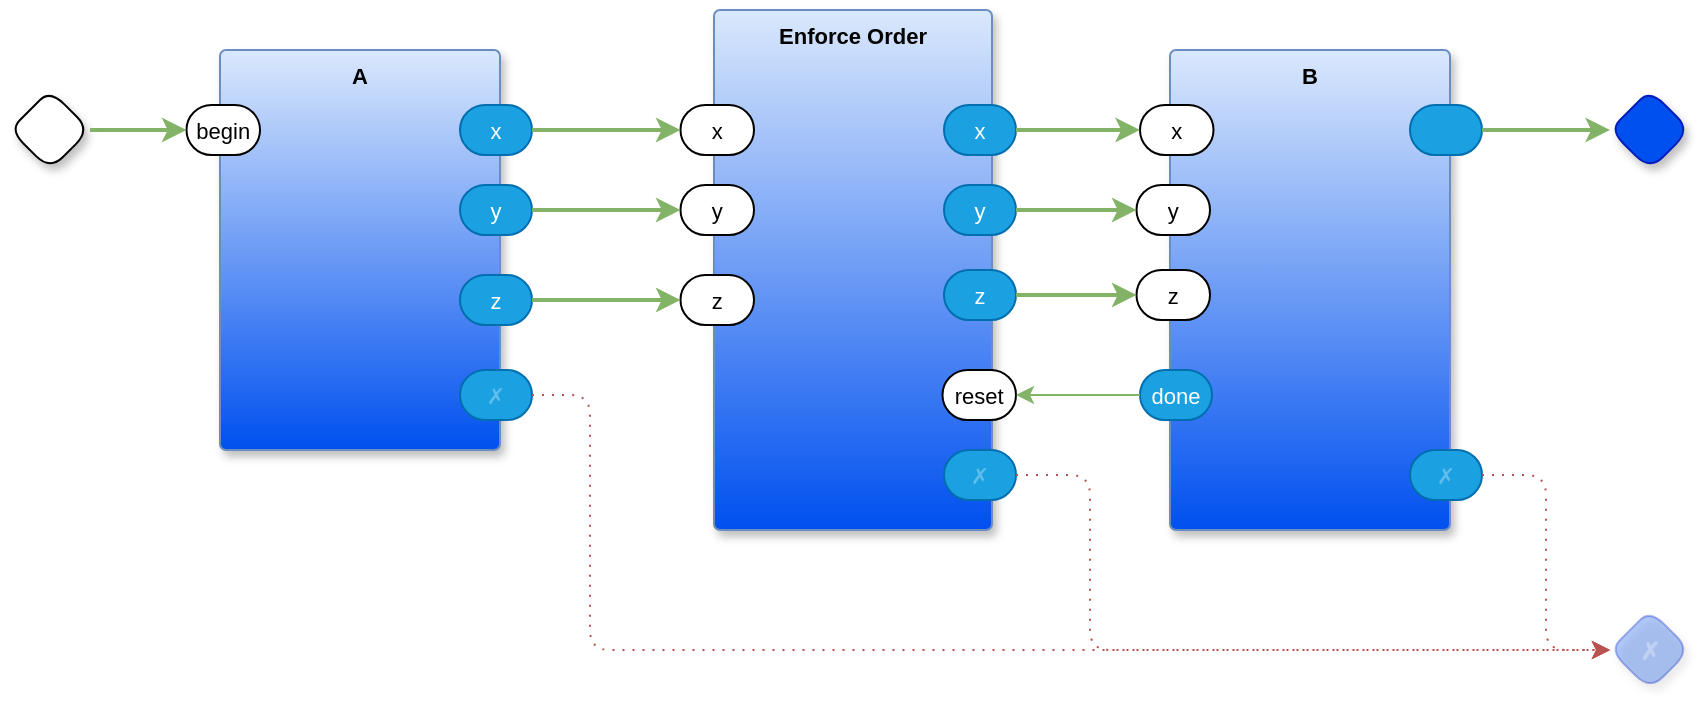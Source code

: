 <mxfile version="24.6.4" type="device" pages="5">
  <diagram id="YAKGg-a9nYgdsTp5PDsA" name="main">
    <mxGraphModel dx="1100" dy="713" grid="1" gridSize="10" guides="1" tooltips="1" connect="1" arrows="1" fold="1" page="1" pageScale="1" pageWidth="850" pageHeight="1100" math="0" shadow="0">
      <root>
        <mxCell id="0" />
        <mxCell id="1" parent="0" />
        <mxCell id="tonPw09lD3JxftGKQDJU-1" value="A" style="rounded=1;container=1;recursiveResize=0;verticalAlign=top;arcSize=6;fontStyle=1;autosize=0;points=[];absoluteArcSize=1;shadow=1;strokeColor=#6c8ebf;fillColor=#dae8fc;fontFamily=Helvetica;fontSize=11;gradientColor=#0050EF;fontColor=default;" vertex="1" parent="1">
          <mxGeometry x="110" y="120" width="140" height="200" as="geometry">
            <mxRectangle x="-98" y="-1230" width="99" height="26" as="alternateBounds" />
          </mxGeometry>
        </mxCell>
        <mxCell id="tonPw09lD3JxftGKQDJU-2" value="begin" style="rounded=1;sketch=0;points=[[0,0.5,0,0,0],[1,0.5,0,0,0]];arcSize=50;fontFamily=Helvetica;fontSize=11;fontColor=default;" vertex="1" parent="tonPw09lD3JxftGKQDJU-1">
          <mxGeometry x="-16.75" y="27.5" width="36.75" height="25" as="geometry" />
        </mxCell>
        <mxCell id="tonPw09lD3JxftGKQDJU-5" value="y" style="rounded=1;sketch=0;points=[[0,0.5,0,0,0],[1,0.5,0,0,0]];fillColor=#1ba1e2;fontColor=#ffffff;strokeColor=#006EAF;arcSize=50;fontFamily=Helvetica;fontSize=11;" vertex="1" parent="tonPw09lD3JxftGKQDJU-1">
          <mxGeometry x="120" y="67.5" width="36" height="25" as="geometry" />
        </mxCell>
        <mxCell id="tonPw09lD3JxftGKQDJU-6" value="✗" style="rounded=1;sketch=0;points=[[0,0.5,0,0,0],[1,0.5,0,0,0]];fillColor=#1ba1e2;fontColor=#ffffff;strokeColor=#006EAF;arcSize=50;fontFamily=Helvetica;fontSize=11;textOpacity=30;" vertex="1" parent="tonPw09lD3JxftGKQDJU-1">
          <mxGeometry x="120" y="160" width="36" height="25" as="geometry" />
        </mxCell>
        <mxCell id="tonPw09lD3JxftGKQDJU-23" value="z" style="rounded=1;sketch=0;points=[[0,0.5,0,0,0],[1,0.5,0,0,0]];fillColor=#1ba1e2;fontColor=#ffffff;strokeColor=#006EAF;arcSize=50;fontFamily=Helvetica;fontSize=11;" vertex="1" parent="tonPw09lD3JxftGKQDJU-1">
          <mxGeometry x="120" y="112.5" width="36" height="25" as="geometry" />
        </mxCell>
        <mxCell id="tonPw09lD3JxftGKQDJU-3" value="x" style="rounded=1;sketch=0;points=[[0,0.5,0,0,0],[1,0.5,0,0,0]];fillColor=#1ba1e2;fontColor=#ffffff;strokeColor=#006EAF;arcSize=50;fontFamily=Helvetica;fontSize=11;" vertex="1" parent="tonPw09lD3JxftGKQDJU-1">
          <mxGeometry x="120" y="27.5" width="36" height="25" as="geometry" />
        </mxCell>
        <mxCell id="tonPw09lD3JxftGKQDJU-8" value="" style="rhombus;rounded=1;fontStyle=1;glass=0;sketch=0;fontSize=12;points=[[0,0.5,0,0,0],[0.5,0,0,0,0],[0.5,1,0,0,0],[1,0.5,0,0,0]];shadow=1;fontFamily=Helvetica;fontColor=default;" vertex="1" parent="1">
          <mxGeometry x="5" y="140" width="40" height="40" as="geometry" />
        </mxCell>
        <mxCell id="tonPw09lD3JxftGKQDJU-11" value="" style="edgeStyle=orthogonalEdgeStyle;rounded=1;orthogonalLoop=1;jettySize=auto;exitX=1;exitY=0.5;exitDx=0;exitDy=0;exitPerimeter=0;entryX=0;entryY=0.5;entryDx=0;entryDy=0;entryPerimeter=0;curved=0;strokeWidth=2;fillColor=#d5e8d4;strokeColor=#82b366;" edge="1" parent="1" source="tonPw09lD3JxftGKQDJU-8" target="tonPw09lD3JxftGKQDJU-2">
          <mxGeometry relative="1" as="geometry" />
        </mxCell>
        <mxCell id="tonPw09lD3JxftGKQDJU-15" value="Enforce Order" style="rounded=1;container=1;recursiveResize=0;verticalAlign=top;arcSize=6;fontStyle=1;autosize=0;points=[];absoluteArcSize=1;shadow=1;strokeColor=#6c8ebf;fillColor=#dae8fc;fontFamily=Helvetica;fontSize=11;gradientColor=#0050EF;fontColor=default;" vertex="1" parent="1">
          <mxGeometry x="357" y="100" width="139" height="260" as="geometry">
            <mxRectangle x="-98" y="-1230" width="99" height="26" as="alternateBounds" />
          </mxGeometry>
        </mxCell>
        <mxCell id="tonPw09lD3JxftGKQDJU-18" value="y" style="rounded=1;sketch=0;points=[[0,0.5,0,0,0],[1,0.5,0,0,0]];arcSize=50;fontFamily=Helvetica;fontSize=11;fontColor=default;" vertex="1" parent="tonPw09lD3JxftGKQDJU-15">
          <mxGeometry x="-16.75" y="87.5" width="36.75" height="25" as="geometry" />
        </mxCell>
        <mxCell id="tonPw09lD3JxftGKQDJU-22" value="z" style="rounded=1;sketch=0;points=[[0,0.5,0,0,0],[1,0.5,0,0,0]];arcSize=50;fontFamily=Helvetica;fontSize=11;fontColor=default;" vertex="1" parent="tonPw09lD3JxftGKQDJU-15">
          <mxGeometry x="-16.75" y="132.5" width="36.75" height="25" as="geometry" />
        </mxCell>
        <mxCell id="tonPw09lD3JxftGKQDJU-19" value="y" style="rounded=1;sketch=0;points=[[0,0.5,0,0,0],[1,0.5,0,0,0]];fillColor=#1ba1e2;fontColor=#ffffff;strokeColor=#006EAF;arcSize=50;fontFamily=Helvetica;fontSize=11;" vertex="1" parent="tonPw09lD3JxftGKQDJU-15">
          <mxGeometry x="115" y="87.5" width="36" height="25" as="geometry" />
        </mxCell>
        <mxCell id="tonPw09lD3JxftGKQDJU-29" value="z" style="rounded=1;sketch=0;points=[[0,0.5,0,0,0],[1,0.5,0,0,0]];fillColor=#1ba1e2;fontColor=#ffffff;strokeColor=#006EAF;arcSize=50;fontFamily=Helvetica;fontSize=11;" vertex="1" parent="tonPw09lD3JxftGKQDJU-15">
          <mxGeometry x="115" y="130" width="36" height="25" as="geometry" />
        </mxCell>
        <mxCell id="tonPw09lD3JxftGKQDJU-21" value="reset" style="rounded=1;sketch=0;points=[[0,0.5,0,0,0],[1,0.5,0,0,0]];arcSize=50;fontFamily=Helvetica;fontSize=11;fontColor=default;" vertex="1" parent="tonPw09lD3JxftGKQDJU-15">
          <mxGeometry x="114.25" y="180" width="36.75" height="25" as="geometry" />
        </mxCell>
        <mxCell id="tonPw09lD3JxftGKQDJU-16" value="x" style="rounded=1;sketch=0;points=[[0,0.5,0,0,0],[1,0.5,0,0,0]];arcSize=50;fontFamily=Helvetica;fontSize=11;fontColor=default;" vertex="1" parent="tonPw09lD3JxftGKQDJU-15">
          <mxGeometry x="-16.75" y="47.5" width="36.75" height="25" as="geometry" />
        </mxCell>
        <mxCell id="tonPw09lD3JxftGKQDJU-17" value="x" style="rounded=1;sketch=0;points=[[0,0.5,0,0,0],[1,0.5,0,0,0]];fillColor=#1ba1e2;fontColor=#ffffff;strokeColor=#006EAF;arcSize=50;fontFamily=Helvetica;fontSize=11;" vertex="1" parent="tonPw09lD3JxftGKQDJU-15">
          <mxGeometry x="115" y="47.5" width="36" height="25" as="geometry" />
        </mxCell>
        <mxCell id="tonPw09lD3JxftGKQDJU-20" value="✗" style="rounded=1;sketch=0;points=[[0,0.5,0,0,0],[1,0.5,0,0,0]];fillColor=#1ba1e2;fontColor=#ffffff;strokeColor=#006EAF;arcSize=50;fontFamily=Helvetica;fontSize=11;textOpacity=30;" vertex="1" parent="tonPw09lD3JxftGKQDJU-15">
          <mxGeometry x="115" y="220" width="36" height="25" as="geometry" />
        </mxCell>
        <mxCell id="tonPw09lD3JxftGKQDJU-26" value="" style="edgeStyle=orthogonalEdgeStyle;rounded=1;orthogonalLoop=1;jettySize=auto;exitX=1;exitY=0.5;exitDx=0;exitDy=0;exitPerimeter=0;entryX=0;entryY=0.5;entryDx=0;entryDy=0;entryPerimeter=0;fillColor=#d5e8d4;strokeColor=#82b366;strokeWidth=2;curved=0;" edge="1" parent="1" source="tonPw09lD3JxftGKQDJU-23" target="tonPw09lD3JxftGKQDJU-22">
          <mxGeometry relative="1" as="geometry" />
        </mxCell>
        <mxCell id="tonPw09lD3JxftGKQDJU-30" value="B" style="rounded=1;container=1;recursiveResize=0;verticalAlign=top;arcSize=6;fontStyle=1;autosize=0;points=[];absoluteArcSize=1;shadow=1;strokeColor=#6c8ebf;fillColor=#dae8fc;fontFamily=Helvetica;fontSize=11;gradientColor=#0050EF;fontColor=default;" vertex="1" parent="1">
          <mxGeometry x="585" y="120" width="140" height="240" as="geometry">
            <mxRectangle x="-98" y="-1230" width="99" height="26" as="alternateBounds" />
          </mxGeometry>
        </mxCell>
        <mxCell id="tonPw09lD3JxftGKQDJU-32" value="" style="rounded=1;sketch=0;points=[[0,0.5,0,0,0],[1,0.5,0,0,0]];fillColor=#1ba1e2;fontColor=#ffffff;strokeColor=#006EAF;arcSize=50;fontFamily=Helvetica;fontSize=11;" vertex="1" parent="tonPw09lD3JxftGKQDJU-30">
          <mxGeometry x="120" y="27.5" width="36" height="25" as="geometry" />
        </mxCell>
        <mxCell id="tonPw09lD3JxftGKQDJU-33" value="y" style="rounded=1;sketch=0;points=[[0,0.5,0,0,0],[1,0.5,0,0,0]];arcSize=50;fontFamily=Helvetica;fontSize=11;fontColor=default;" vertex="1" parent="tonPw09lD3JxftGKQDJU-30">
          <mxGeometry x="-16.75" y="67.5" width="36.75" height="25" as="geometry" />
        </mxCell>
        <mxCell id="tonPw09lD3JxftGKQDJU-35" value="z" style="rounded=1;sketch=0;points=[[0,0.5,0,0,0],[1,0.5,0,0,0]];arcSize=50;fontFamily=Helvetica;fontSize=11;fontColor=default;" vertex="1" parent="tonPw09lD3JxftGKQDJU-30">
          <mxGeometry x="-16.75" y="110" width="36.75" height="25" as="geometry" />
        </mxCell>
        <mxCell id="tonPw09lD3JxftGKQDJU-38" value="✗" style="rounded=1;sketch=0;points=[[0,0.5,0,0,0],[1,0.5,0,0,0]];fillColor=#1ba1e2;fontColor=#ffffff;strokeColor=#006EAF;arcSize=50;fontFamily=Helvetica;fontSize=11;textOpacity=30;" vertex="1" parent="tonPw09lD3JxftGKQDJU-30">
          <mxGeometry x="120" y="200" width="36" height="25" as="geometry" />
        </mxCell>
        <mxCell id="tonPw09lD3JxftGKQDJU-42" value="done" style="rounded=1;sketch=0;points=[[0,0.5,0,0,0],[1,0.5,0,0,0]];fillColor=#1ba1e2;fontColor=#ffffff;strokeColor=#006EAF;arcSize=50;fontFamily=Helvetica;fontSize=11;" vertex="1" parent="tonPw09lD3JxftGKQDJU-30">
          <mxGeometry x="-15" y="160" width="36" height="25" as="geometry" />
        </mxCell>
        <mxCell id="tonPw09lD3JxftGKQDJU-31" value="x" style="rounded=1;sketch=0;points=[[0,0.5,0,0,0],[1,0.5,0,0,0]];arcSize=50;fontFamily=Helvetica;fontSize=11;fontColor=default;" vertex="1" parent="tonPw09lD3JxftGKQDJU-30">
          <mxGeometry x="-15" y="27.5" width="36.75" height="25" as="geometry" />
        </mxCell>
        <mxCell id="tonPw09lD3JxftGKQDJU-41" value="" style="edgeStyle=orthogonalEdgeStyle;rounded=1;orthogonalLoop=1;jettySize=auto;exitX=1;exitY=0.5;exitDx=0;exitDy=0;exitPerimeter=0;entryX=0;entryY=0.5;entryDx=0;entryDy=0;entryPerimeter=0;fillColor=#d5e8d4;strokeColor=#82b366;strokeWidth=2;curved=0;" edge="1" parent="1" source="tonPw09lD3JxftGKQDJU-29" target="tonPw09lD3JxftGKQDJU-35">
          <mxGeometry relative="1" as="geometry" />
        </mxCell>
        <mxCell id="tonPw09lD3JxftGKQDJU-44" value="" style="rhombus;rounded=1;fontStyle=1;glass=0;sketch=0;fontSize=12;points=[[0,0.5,0,0,0],[0.5,0,0,0,0],[0.5,1,0,0,0],[1,0.5,0,0,0]];shadow=1;fillColor=#0050ef;fontColor=#ffffff;strokeColor=#001DBC;fontFamily=Helvetica;" vertex="1" parent="1">
          <mxGeometry x="805" y="140" width="40" height="40" as="geometry" />
        </mxCell>
        <mxCell id="tonPw09lD3JxftGKQDJU-45" value="✗" style="rhombus;rounded=1;fillColor=#0050ef;fontColor=#ffffff;strokeColor=#001DBC;fontStyle=1;glass=0;sketch=0;fontSize=12;points=[[0,0.5,0,0,0],[0.5,0,0,0,0],[0.5,1,0,0,0],[1,0.5,0,0,0]];shadow=1;opacity=30;textOpacity=30;" vertex="1" parent="1">
          <mxGeometry x="805" y="400" width="40" height="40" as="geometry" />
        </mxCell>
        <mxCell id="tonPw09lD3JxftGKQDJU-46" value="" style="edgeStyle=orthogonalEdgeStyle;rounded=1;orthogonalLoop=1;jettySize=auto;entryX=0;entryY=0.5;entryDx=0;entryDy=0;entryPerimeter=0;fillColor=#f8cecc;strokeColor=#b85450;curved=0;dashed=1;dashPattern=1 4;" edge="1" parent="1" source="tonPw09lD3JxftGKQDJU-38" target="tonPw09lD3JxftGKQDJU-45">
          <mxGeometry relative="1" as="geometry" />
        </mxCell>
        <mxCell id="tonPw09lD3JxftGKQDJU-47" value="" style="edgeStyle=orthogonalEdgeStyle;shape=connector;curved=0;rounded=1;orthogonalLoop=1;jettySize=auto;exitX=1;exitY=0.5;exitDx=0;exitDy=0;exitPerimeter=0;entryX=0;entryY=0.5;entryDx=0;entryDy=0;entryPerimeter=0;dashed=1;dashPattern=1 4;strokeColor=#b85450;align=center;verticalAlign=middle;fontFamily=Helvetica;fontSize=11;fontColor=default;labelBackgroundColor=default;endArrow=classic;fillColor=#f8cecc;" edge="1" parent="1" source="tonPw09lD3JxftGKQDJU-20" target="tonPw09lD3JxftGKQDJU-45">
          <mxGeometry relative="1" as="geometry">
            <Array as="points">
              <mxPoint x="545" y="333" />
              <mxPoint x="545" y="420" />
            </Array>
          </mxGeometry>
        </mxCell>
        <mxCell id="tonPw09lD3JxftGKQDJU-48" value="" style="edgeStyle=orthogonalEdgeStyle;shape=connector;curved=0;rounded=1;orthogonalLoop=1;jettySize=auto;exitX=1;exitY=0.5;exitDx=0;exitDy=0;exitPerimeter=0;entryX=0;entryY=0.5;entryDx=0;entryDy=0;entryPerimeter=0;dashed=1;dashPattern=1 4;strokeColor=#b85450;align=center;verticalAlign=middle;fontFamily=Helvetica;fontSize=11;fontColor=default;labelBackgroundColor=default;endArrow=classic;fillColor=#f8cecc;" edge="1" parent="1" source="tonPw09lD3JxftGKQDJU-6" target="tonPw09lD3JxftGKQDJU-45">
          <mxGeometry relative="1" as="geometry">
            <Array as="points">
              <mxPoint x="295" y="293" />
              <mxPoint x="295" y="420" />
            </Array>
          </mxGeometry>
        </mxCell>
        <mxCell id="tonPw09lD3JxftGKQDJU-49" value="" style="edgeStyle=orthogonalEdgeStyle;shape=connector;curved=0;rounded=1;orthogonalLoop=1;jettySize=auto;exitX=1;exitY=0.5;exitDx=0;exitDy=0;exitPerimeter=0;entryX=0;entryY=0.5;entryDx=0;entryDy=0;entryPerimeter=0;strokeColor=#82b366;align=center;verticalAlign=middle;fontFamily=Helvetica;fontSize=11;fontColor=default;labelBackgroundColor=default;endArrow=classic;fillColor=#d5e8d4;strokeWidth=2;" edge="1" parent="1" source="tonPw09lD3JxftGKQDJU-32" target="tonPw09lD3JxftGKQDJU-44">
          <mxGeometry relative="1" as="geometry" />
        </mxCell>
        <mxCell id="N-xu52SEWtmm6XD-u-tl-1" style="edgeStyle=orthogonalEdgeStyle;shape=connector;curved=0;rounded=1;orthogonalLoop=1;jettySize=auto;html=1;exitX=1;exitY=0.5;exitDx=0;exitDy=0;exitPerimeter=0;entryX=0;entryY=0.5;entryDx=0;entryDy=0;entryPerimeter=0;strokeColor=#82b366;align=center;verticalAlign=middle;fontFamily=Helvetica;fontSize=11;fontColor=default;labelBackgroundColor=default;endArrow=classic;fillColor=#d5e8d4;strokeWidth=2;" edge="1" parent="1" source="tonPw09lD3JxftGKQDJU-19" target="tonPw09lD3JxftGKQDJU-33">
          <mxGeometry relative="1" as="geometry" />
        </mxCell>
        <mxCell id="N-xu52SEWtmm6XD-u-tl-2" style="edgeStyle=orthogonalEdgeStyle;shape=connector;curved=0;rounded=1;orthogonalLoop=1;jettySize=auto;html=1;entryX=0;entryY=0.5;entryDx=0;entryDy=0;entryPerimeter=0;strokeColor=#82b366;align=center;verticalAlign=middle;fontFamily=Helvetica;fontSize=11;fontColor=default;labelBackgroundColor=default;endArrow=classic;fillColor=#d5e8d4;strokeWidth=2;" edge="1" parent="1" source="tonPw09lD3JxftGKQDJU-5" target="tonPw09lD3JxftGKQDJU-18">
          <mxGeometry relative="1" as="geometry" />
        </mxCell>
        <mxCell id="N-xu52SEWtmm6XD-u-tl-3" style="edgeStyle=orthogonalEdgeStyle;shape=connector;curved=0;rounded=1;orthogonalLoop=1;jettySize=auto;html=1;exitX=0;exitY=0.5;exitDx=0;exitDy=0;exitPerimeter=0;entryX=1;entryY=0.5;entryDx=0;entryDy=0;entryPerimeter=0;strokeColor=#82b366;align=center;verticalAlign=middle;fontFamily=Helvetica;fontSize=11;fontColor=default;labelBackgroundColor=default;endArrow=classic;fillColor=#d5e8d4;" edge="1" parent="1" source="tonPw09lD3JxftGKQDJU-42" target="tonPw09lD3JxftGKQDJU-21">
          <mxGeometry relative="1" as="geometry" />
        </mxCell>
        <mxCell id="N-xu52SEWtmm6XD-u-tl-4" style="edgeStyle=orthogonalEdgeStyle;shape=connector;curved=0;rounded=1;orthogonalLoop=1;jettySize=auto;html=1;exitX=1;exitY=0.5;exitDx=0;exitDy=0;exitPerimeter=0;entryX=0;entryY=0.5;entryDx=0;entryDy=0;entryPerimeter=0;strokeColor=#82b366;align=center;verticalAlign=middle;fontFamily=Helvetica;fontSize=11;fontColor=default;labelBackgroundColor=default;endArrow=classic;fillColor=#d5e8d4;strokeWidth=2;" edge="1" parent="1" source="tonPw09lD3JxftGKQDJU-17" target="tonPw09lD3JxftGKQDJU-31">
          <mxGeometry relative="1" as="geometry" />
        </mxCell>
        <mxCell id="N-xu52SEWtmm6XD-u-tl-5" style="edgeStyle=orthogonalEdgeStyle;shape=connector;curved=0;rounded=1;orthogonalLoop=1;jettySize=auto;html=1;exitX=1;exitY=0.5;exitDx=0;exitDy=0;exitPerimeter=0;entryX=0;entryY=0.5;entryDx=0;entryDy=0;entryPerimeter=0;strokeColor=#82b366;strokeWidth=2;align=center;verticalAlign=middle;fontFamily=Helvetica;fontSize=11;fontColor=default;labelBackgroundColor=default;endArrow=classic;fillColor=#d5e8d4;" edge="1" parent="1" source="tonPw09lD3JxftGKQDJU-3" target="tonPw09lD3JxftGKQDJU-16">
          <mxGeometry relative="1" as="geometry" />
        </mxCell>
      </root>
    </mxGraphModel>
  </diagram>
  <diagram name="Enforce Order" id="6zpy42rzc6pgiwm4XzRh">
    <mxGraphModel dx="1100" dy="1813" grid="1" gridSize="10" guides="1" tooltips="1" connect="1" arrows="1" fold="1" page="1" pageScale="1" pageWidth="850" pageHeight="1100" math="0" shadow="0">
      <root>
        <mxCell id="xh2RgcpPpQEaKg1HsAx0-0" />
        <mxCell id="xh2RgcpPpQEaKg1HsAx0-1" parent="xh2RgcpPpQEaKg1HsAx0-0" />
        <mxCell id="xh2RgcpPpQEaKg1HsAx0-2" value="1then2withoverrun" style="rounded=1;container=1;recursiveResize=0;verticalAlign=top;arcSize=6;fontStyle=1;autosize=0;points=[];absoluteArcSize=1;shadow=1;strokeColor=#6c8ebf;fillColor=#dae8fc;fontFamily=Helvetica;fontSize=11;gradientColor=#0050EF;fontColor=default;" vertex="1" parent="xh2RgcpPpQEaKg1HsAx0-1">
          <mxGeometry x="160" y="120" width="140" height="200" as="geometry">
            <mxRectangle x="-98" y="-1230" width="99" height="26" as="alternateBounds" />
          </mxGeometry>
        </mxCell>
        <mxCell id="xh2RgcpPpQEaKg1HsAx0-3" value="1" style="rounded=1;sketch=0;points=[[0,0.5,0,0,0],[1,0.5,0,0,0]];arcSize=50;fontFamily=Helvetica;fontSize=11;fontColor=default;" vertex="1" parent="xh2RgcpPpQEaKg1HsAx0-2">
          <mxGeometry x="-16.75" y="27.5" width="36.75" height="25" as="geometry" />
        </mxCell>
        <mxCell id="xh2RgcpPpQEaKg1HsAx0-4" value="1" style="rounded=1;sketch=0;points=[[0,0.5,0,0,0],[1,0.5,0,0,0]];fillColor=#1ba1e2;fontColor=#ffffff;strokeColor=#006EAF;arcSize=50;fontFamily=Helvetica;fontSize=11;" vertex="1" parent="xh2RgcpPpQEaKg1HsAx0-2">
          <mxGeometry x="120" y="27.5" width="36" height="25" as="geometry" />
        </mxCell>
        <mxCell id="xh2RgcpPpQEaKg1HsAx0-5" value="2" style="rounded=1;sketch=0;points=[[0,0.5,0,0,0],[1,0.5,0,0,0]];arcSize=50;fontFamily=Helvetica;fontSize=11;fontColor=default;" vertex="1" parent="xh2RgcpPpQEaKg1HsAx0-2">
          <mxGeometry x="-16.75" y="70" width="36.75" height="25" as="geometry" />
        </mxCell>
        <mxCell id="xh2RgcpPpQEaKg1HsAx0-6" value="2" style="rounded=1;sketch=0;points=[[0,0.5,0,0,0],[1,0.5,0,0,0]];fillColor=#1ba1e2;fontColor=#ffffff;strokeColor=#006EAF;arcSize=50;fontFamily=Helvetica;fontSize=11;" vertex="1" parent="xh2RgcpPpQEaKg1HsAx0-2">
          <mxGeometry x="120" y="67.5" width="36" height="25" as="geometry" />
        </mxCell>
        <mxCell id="xh2RgcpPpQEaKg1HsAx0-7" value="✗" style="rounded=1;sketch=0;points=[[0,0.5,0,0,0],[1,0.5,0,0,0]];fillColor=#1ba1e2;fontColor=#ffffff;strokeColor=#006EAF;arcSize=50;fontFamily=Helvetica;fontSize=11;textOpacity=30;" vertex="1" parent="xh2RgcpPpQEaKg1HsAx0-2">
          <mxGeometry x="120" y="160" width="36" height="25" as="geometry" />
        </mxCell>
        <mxCell id="xh2RgcpPpQEaKg1HsAx0-8" value="reset" style="rounded=1;sketch=0;points=[[0,0.5,0,0,0],[1,0.5,0,0,0]];arcSize=50;fontFamily=Helvetica;fontSize=11;fontColor=default;" vertex="1" parent="xh2RgcpPpQEaKg1HsAx0-2">
          <mxGeometry x="119.25" y="122.5" width="36.75" height="25" as="geometry" />
        </mxCell>
        <mxCell id="CGfZ9iZJij-_OoRyC2pc-4" style="edgeStyle=orthogonalEdgeStyle;shape=connector;curved=0;rounded=1;orthogonalLoop=1;jettySize=auto;html=1;exitX=1;exitY=0.5;exitDx=0;exitDy=0;exitPerimeter=0;strokeColor=#000000;strokeWidth=1;align=center;verticalAlign=middle;fontFamily=Helvetica;fontSize=11;fontColor=default;labelBackgroundColor=default;endArrow=classic;fillColor=#d5e8d4;entryX=0;entryY=0.5;entryDx=0;entryDy=0;entryPerimeter=0;dashed=1;dashPattern=1 4;" edge="1" parent="xh2RgcpPpQEaKg1HsAx0-1" source="xh2RgcpPpQEaKg1HsAx0-9" target="CGfZ9iZJij-_OoRyC2pc-1">
          <mxGeometry relative="1" as="geometry">
            <mxPoint x="90" y="50" as="targetPoint" />
            <Array as="points">
              <mxPoint x="90" y="160" />
              <mxPoint x="90" y="-75" />
            </Array>
          </mxGeometry>
        </mxCell>
        <mxCell id="xh2RgcpPpQEaKg1HsAx0-9" value="x" style="rhombus;rounded=1;fontStyle=1;glass=0;sketch=0;fontSize=12;points=[[0,0.5,0,0,0],[0.5,0,0,0,0],[0.5,1,0,0,0],[1,0.5,0,0,0]];shadow=1;fontFamily=Helvetica;fontColor=default;" vertex="1" parent="xh2RgcpPpQEaKg1HsAx0-1">
          <mxGeometry x="20" y="140" width="40" height="40" as="geometry" />
        </mxCell>
        <mxCell id="xh2RgcpPpQEaKg1HsAx0-10" value="✗" style="rhombus;rounded=1;fillColor=#0050ef;fontColor=#ffffff;strokeColor=#001DBC;fontStyle=1;glass=0;sketch=0;fontSize=12;points=[[0,0.5,0,0,0],[0.5,0,0,0,0],[0.5,1,0,0,0],[1,0.5,0,0,0]];shadow=1;opacity=30;textOpacity=30;" vertex="1" parent="xh2RgcpPpQEaKg1HsAx0-1">
          <mxGeometry x="740" y="520" width="40" height="40" as="geometry" />
        </mxCell>
        <mxCell id="xh2RgcpPpQEaKg1HsAx0-11" value="x" style="rhombus;rounded=1;fontStyle=1;glass=0;sketch=0;fontSize=12;points=[[0,0.5,0,0,0],[0.5,0,0,0,0],[0.5,1,0,0,0],[1,0.5,0,0,0]];shadow=1;fillColor=#0050ef;fontColor=#ffffff;strokeColor=#001DBC;fontFamily=Helvetica;" vertex="1" parent="xh2RgcpPpQEaKg1HsAx0-1">
          <mxGeometry x="740" y="140" width="40" height="40" as="geometry" />
        </mxCell>
        <mxCell id="xh2RgcpPpQEaKg1HsAx0-12" value="y" style="rhombus;rounded=1;fontStyle=1;glass=0;sketch=0;fontSize=12;points=[[0,0.5,0,0,0],[0.5,0,0,0,0],[0.5,1,0,0,0],[1,0.5,0,0,0]];shadow=1;fontFamily=Helvetica;fontColor=default;" vertex="1" parent="xh2RgcpPpQEaKg1HsAx0-1">
          <mxGeometry x="20" y="182.5" width="40" height="40" as="geometry" />
        </mxCell>
        <mxCell id="xh2RgcpPpQEaKg1HsAx0-13" value="z" style="rhombus;rounded=1;fontStyle=1;glass=0;sketch=0;fontSize=12;points=[[0,0.5,0,0,0],[0.5,0,0,0,0],[0.5,1,0,0,0],[1,0.5,0,0,0]];shadow=1;fontFamily=Helvetica;fontColor=default;" vertex="1" parent="xh2RgcpPpQEaKg1HsAx0-1">
          <mxGeometry x="20" y="222.5" width="40" height="40" as="geometry" />
        </mxCell>
        <mxCell id="xh2RgcpPpQEaKg1HsAx0-14" value="" style="edgeStyle=orthogonalEdgeStyle;rounded=1;orthogonalLoop=1;jettySize=auto;exitX=1;exitY=0.5;exitDx=0;exitDy=0;exitPerimeter=0;entryX=0;entryY=0.5;entryDx=0;entryDy=0;entryPerimeter=0;curved=0;strokeWidth=2;fillColor=#d5e8d4;strokeColor=#82b366;" edge="1" parent="xh2RgcpPpQEaKg1HsAx0-1" source="xh2RgcpPpQEaKg1HsAx0-9" target="xh2RgcpPpQEaKg1HsAx0-3">
          <mxGeometry relative="1" as="geometry" />
        </mxCell>
        <mxCell id="xh2RgcpPpQEaKg1HsAx0-15" value="" style="edgeStyle=orthogonalEdgeStyle;shape=connector;curved=0;rounded=1;orthogonalLoop=1;jettySize=auto;exitX=1;exitY=0.5;exitDx=0;exitDy=0;exitPerimeter=0;entryX=0;entryY=0.5;entryDx=0;entryDy=0;entryPerimeter=0;strokeColor=#82b366;strokeWidth=2;align=center;verticalAlign=middle;fontFamily=Helvetica;fontSize=11;fontColor=default;labelBackgroundColor=default;endArrow=classic;fillColor=#d5e8d4;" edge="1" parent="xh2RgcpPpQEaKg1HsAx0-1" source="xh2RgcpPpQEaKg1HsAx0-12" target="xh2RgcpPpQEaKg1HsAx0-5">
          <mxGeometry relative="1" as="geometry" />
        </mxCell>
        <mxCell id="xh2RgcpPpQEaKg1HsAx0-16" value="1then2withoverrun" style="rounded=1;container=1;recursiveResize=0;verticalAlign=top;arcSize=6;fontStyle=1;autosize=0;points=[];absoluteArcSize=1;shadow=1;strokeColor=#6c8ebf;fillColor=#dae8fc;fontFamily=Helvetica;fontSize=11;gradientColor=#0050EF;fontColor=default;" vertex="1" parent="xh2RgcpPpQEaKg1HsAx0-1">
          <mxGeometry x="430" y="320" width="140" height="200" as="geometry">
            <mxRectangle x="-98" y="-1230" width="99" height="26" as="alternateBounds" />
          </mxGeometry>
        </mxCell>
        <mxCell id="xh2RgcpPpQEaKg1HsAx0-17" value="1" style="rounded=1;sketch=0;points=[[0,0.5,0,0,0],[1,0.5,0,0,0]];arcSize=50;fontFamily=Helvetica;fontSize=11;fontColor=default;" vertex="1" parent="xh2RgcpPpQEaKg1HsAx0-16">
          <mxGeometry x="-16.75" y="27.5" width="36.75" height="25" as="geometry" />
        </mxCell>
        <mxCell id="xh2RgcpPpQEaKg1HsAx0-18" value="1" style="rounded=1;sketch=0;points=[[0,0.5,0,0,0],[1,0.5,0,0,0]];fillColor=#1ba1e2;fontColor=#ffffff;strokeColor=#006EAF;arcSize=50;fontFamily=Helvetica;fontSize=11;" vertex="1" parent="xh2RgcpPpQEaKg1HsAx0-16">
          <mxGeometry x="120" y="27.5" width="36" height="25" as="geometry" />
        </mxCell>
        <mxCell id="xh2RgcpPpQEaKg1HsAx0-19" value="2" style="rounded=1;sketch=0;points=[[0,0.5,0,0,0],[1,0.5,0,0,0]];arcSize=50;fontFamily=Helvetica;fontSize=11;fontColor=default;" vertex="1" parent="xh2RgcpPpQEaKg1HsAx0-16">
          <mxGeometry x="-16.75" y="70" width="36.75" height="25" as="geometry" />
        </mxCell>
        <mxCell id="xh2RgcpPpQEaKg1HsAx0-20" value="2" style="rounded=1;sketch=0;points=[[0,0.5,0,0,0],[1,0.5,0,0,0]];fillColor=#1ba1e2;fontColor=#ffffff;strokeColor=#006EAF;arcSize=50;fontFamily=Helvetica;fontSize=11;" vertex="1" parent="xh2RgcpPpQEaKg1HsAx0-16">
          <mxGeometry x="120" y="67.5" width="36" height="25" as="geometry" />
        </mxCell>
        <mxCell id="xh2RgcpPpQEaKg1HsAx0-21" value="✗" style="rounded=1;sketch=0;points=[[0,0.5,0,0,0],[1,0.5,0,0,0]];fillColor=#1ba1e2;fontColor=#ffffff;strokeColor=#006EAF;arcSize=50;fontFamily=Helvetica;fontSize=11;textOpacity=30;" vertex="1" parent="xh2RgcpPpQEaKg1HsAx0-16">
          <mxGeometry x="120" y="160" width="36" height="25" as="geometry" />
        </mxCell>
        <mxCell id="xh2RgcpPpQEaKg1HsAx0-22" value="reset" style="rounded=1;sketch=0;points=[[0,0.5,0,0,0],[1,0.5,0,0,0]];arcSize=50;fontFamily=Helvetica;fontSize=11;fontColor=default;" vertex="1" parent="xh2RgcpPpQEaKg1HsAx0-16">
          <mxGeometry x="119.25" y="110" width="36.75" height="25" as="geometry" />
        </mxCell>
        <mxCell id="xh2RgcpPpQEaKg1HsAx0-23" value="" style="edgeStyle=orthogonalEdgeStyle;shape=connector;curved=0;rounded=1;orthogonalLoop=1;jettySize=auto;exitX=1;exitY=0.5;exitDx=0;exitDy=0;exitPerimeter=0;entryX=0;entryY=0.5;entryDx=0;entryDy=0;entryPerimeter=0;strokeColor=#82b366;strokeWidth=2;align=center;verticalAlign=middle;fontFamily=Helvetica;fontSize=11;fontColor=default;labelBackgroundColor=default;endArrow=classic;fillColor=#d5e8d4;" edge="1" parent="xh2RgcpPpQEaKg1HsAx0-1" source="xh2RgcpPpQEaKg1HsAx0-6" target="xh2RgcpPpQEaKg1HsAx0-17">
          <mxGeometry relative="1" as="geometry">
            <Array as="points">
              <mxPoint x="380" y="200" />
              <mxPoint x="380" y="360" />
            </Array>
          </mxGeometry>
        </mxCell>
        <mxCell id="xh2RgcpPpQEaKg1HsAx0-32" value="" style="edgeStyle=orthogonalEdgeStyle;shape=connector;curved=0;rounded=1;orthogonalLoop=1;jettySize=auto;exitX=1;exitY=0.5;exitDx=0;exitDy=0;exitPerimeter=0;entryX=0;entryY=0.5;entryDx=0;entryDy=0;entryPerimeter=0;strokeColor=#82b366;strokeWidth=2;align=center;verticalAlign=middle;fontFamily=Helvetica;fontSize=11;fontColor=default;labelBackgroundColor=default;endArrow=classic;fillColor=#d5e8d4;" edge="1" parent="xh2RgcpPpQEaKg1HsAx0-1" source="xh2RgcpPpQEaKg1HsAx0-4" target="xh2RgcpPpQEaKg1HsAx0-11">
          <mxGeometry relative="1" as="geometry" />
        </mxCell>
        <mxCell id="xh2RgcpPpQEaKg1HsAx0-33" value="" style="edgeStyle=orthogonalEdgeStyle;shape=connector;curved=0;rounded=1;orthogonalLoop=1;jettySize=auto;exitX=1;exitY=0.5;exitDx=0;exitDy=0;exitPerimeter=0;strokeColor=#82b366;strokeWidth=2;align=center;verticalAlign=middle;fontFamily=Helvetica;fontSize=11;fontColor=default;labelBackgroundColor=default;endArrow=classic;entryX=0;entryY=0.5;entryDx=0;entryDy=0;entryPerimeter=0;fillColor=#d5e8d4;" edge="1" parent="xh2RgcpPpQEaKg1HsAx0-1" source="xh2RgcpPpQEaKg1HsAx0-18" target="Co8bKonTJz11k7ao-6bn-1">
          <mxGeometry relative="1" as="geometry">
            <Array as="points">
              <mxPoint x="620" y="360" />
              <mxPoint x="620" y="200" />
            </Array>
          </mxGeometry>
        </mxCell>
        <mxCell id="xh2RgcpPpQEaKg1HsAx0-34" value="" style="edgeStyle=orthogonalEdgeStyle;shape=connector;curved=0;rounded=1;orthogonalLoop=1;jettySize=auto;exitX=1;exitY=0.5;exitDx=0;exitDy=0;exitPerimeter=0;entryX=0;entryY=0.5;entryDx=0;entryDy=0;entryPerimeter=0;strokeColor=#82b366;strokeWidth=2;align=center;verticalAlign=middle;fontFamily=Helvetica;fontSize=11;fontColor=default;labelBackgroundColor=default;endArrow=classic;fillColor=#d5e8d4;" edge="1" parent="xh2RgcpPpQEaKg1HsAx0-1" source="xh2RgcpPpQEaKg1HsAx0-20" target="Co8bKonTJz11k7ao-6bn-2">
          <mxGeometry relative="1" as="geometry" />
        </mxCell>
        <mxCell id="xh2RgcpPpQEaKg1HsAx0-37" value="" style="edgeStyle=orthogonalEdgeStyle;shape=connector;curved=0;rounded=1;orthogonalLoop=1;jettySize=auto;exitX=1;exitY=0.5;exitDx=0;exitDy=0;exitPerimeter=0;strokeColor=#b85450;strokeWidth=1;align=center;verticalAlign=middle;fontFamily=Helvetica;fontSize=11;fontColor=default;labelBackgroundColor=default;endArrow=classic;entryX=0;entryY=0.5;entryDx=0;entryDy=0;entryPerimeter=0;fillColor=#f8cecc;dashed=1;" edge="1" parent="xh2RgcpPpQEaKg1HsAx0-1" source="xh2RgcpPpQEaKg1HsAx0-21" target="xh2RgcpPpQEaKg1HsAx0-10">
          <mxGeometry relative="1" as="geometry">
            <Array as="points">
              <mxPoint x="640" y="493" />
              <mxPoint x="640" y="540" />
            </Array>
          </mxGeometry>
        </mxCell>
        <mxCell id="xh2RgcpPpQEaKg1HsAx0-38" value="" style="edgeStyle=orthogonalEdgeStyle;shape=connector;curved=0;rounded=1;orthogonalLoop=1;jettySize=auto;exitX=1;exitY=0.5;exitDx=0;exitDy=0;exitPerimeter=0;entryX=0;entryY=0.5;entryDx=0;entryDy=0;entryPerimeter=0;strokeColor=#b85450;strokeWidth=1;align=center;verticalAlign=middle;fontFamily=Helvetica;fontSize=11;fontColor=default;labelBackgroundColor=default;endArrow=classic;fillColor=#f8cecc;dashed=1;" edge="1" parent="xh2RgcpPpQEaKg1HsAx0-1" source="xh2RgcpPpQEaKg1HsAx0-7" target="xh2RgcpPpQEaKg1HsAx0-10">
          <mxGeometry relative="1" as="geometry">
            <Array as="points">
              <mxPoint x="340" y="293" />
              <mxPoint x="340" y="540" />
            </Array>
          </mxGeometry>
        </mxCell>
        <mxCell id="xh2RgcpPpQEaKg1HsAx0-40" value="" style="edgeStyle=orthogonalEdgeStyle;shape=connector;curved=0;rounded=1;orthogonalLoop=1;jettySize=auto;exitX=1;exitY=0.5;exitDx=0;exitDy=0;exitPerimeter=0;entryX=0;entryY=0.5;entryDx=0;entryDy=0;entryPerimeter=0;strokeColor=#82b366;strokeWidth=2;align=center;verticalAlign=middle;fontFamily=Helvetica;fontSize=11;fontColor=default;labelBackgroundColor=default;endArrow=classic;fillColor=#d5e8d4;" edge="1" parent="xh2RgcpPpQEaKg1HsAx0-1" source="xh2RgcpPpQEaKg1HsAx0-13" target="xh2RgcpPpQEaKg1HsAx0-19">
          <mxGeometry relative="1" as="geometry">
            <Array as="points">
              <mxPoint x="100" y="243" />
              <mxPoint x="100" y="403" />
            </Array>
          </mxGeometry>
        </mxCell>
        <mxCell id="Co8bKonTJz11k7ao-6bn-0" value="reset" style="rhombus;rounded=1;fontStyle=1;glass=0;sketch=0;fontSize=12;points=[[0,0.5,0,0,0],[0.5,0,0,0,0],[0.5,1,0,0,0],[1,0.5,0,0,0]];shadow=1;fontFamily=Helvetica;fontColor=default;labelBackgroundColor=none;" vertex="1" parent="xh2RgcpPpQEaKg1HsAx0-1">
          <mxGeometry x="740" y="320" width="40" height="40" as="geometry" />
        </mxCell>
        <mxCell id="Co8bKonTJz11k7ao-6bn-1" value="y" style="rhombus;rounded=1;fontStyle=1;glass=0;sketch=0;fontSize=12;points=[[0,0.5,0,0,0],[0.5,0,0,0,0],[0.5,1,0,0,0],[1,0.5,0,0,0]];shadow=1;fillColor=#0050ef;fontColor=#ffffff;strokeColor=#001DBC;fontFamily=Helvetica;" vertex="1" parent="xh2RgcpPpQEaKg1HsAx0-1">
          <mxGeometry x="740" y="180" width="40" height="40" as="geometry" />
        </mxCell>
        <mxCell id="Co8bKonTJz11k7ao-6bn-2" value="z" style="rhombus;rounded=1;fontStyle=1;glass=0;sketch=0;fontSize=12;points=[[0,0.5,0,0,0],[0.5,0,0,0,0],[0.5,1,0,0,0],[1,0.5,0,0,0]];shadow=1;fillColor=#0050ef;fontColor=#ffffff;strokeColor=#001DBC;fontFamily=Helvetica;" vertex="1" parent="xh2RgcpPpQEaKg1HsAx0-1">
          <mxGeometry x="740" y="220" width="40" height="40" as="geometry" />
        </mxCell>
        <mxCell id="Co8bKonTJz11k7ao-6bn-3" value="" style="edgeStyle=orthogonalEdgeStyle;shape=connector;curved=0;rounded=1;orthogonalLoop=1;jettySize=auto;exitX=0;exitY=0.5;exitDx=0;exitDy=0;exitPerimeter=0;entryX=1;entryY=0.5;entryDx=0;entryDy=0;entryPerimeter=0;dashed=1;strokeColor=#d6b656;align=center;verticalAlign=middle;fontFamily=Helvetica;fontSize=11;fontColor=default;labelBackgroundColor=default;endArrow=classic;fillColor=#fff2cc;strokeWidth=2;" edge="1" parent="xh2RgcpPpQEaKg1HsAx0-1" source="Co8bKonTJz11k7ao-6bn-0" target="xh2RgcpPpQEaKg1HsAx0-8">
          <mxGeometry relative="1" as="geometry">
            <Array as="points">
              <mxPoint x="710" y="340" />
              <mxPoint x="710" y="255" />
            </Array>
          </mxGeometry>
        </mxCell>
        <mxCell id="Co8bKonTJz11k7ao-6bn-4" value="" style="edgeStyle=orthogonalEdgeStyle;shape=connector;curved=0;rounded=1;orthogonalLoop=1;jettySize=auto;exitX=0;exitY=0.5;exitDx=0;exitDy=0;exitPerimeter=0;entryX=1;entryY=0.5;entryDx=0;entryDy=0;entryPerimeter=0;dashed=1;strokeColor=#d6b656;align=center;verticalAlign=middle;fontFamily=Helvetica;fontSize=11;fontColor=default;labelBackgroundColor=default;endArrow=classic;fillColor=#fff2cc;strokeWidth=2;" edge="1" parent="xh2RgcpPpQEaKg1HsAx0-1" source="Co8bKonTJz11k7ao-6bn-0" target="xh2RgcpPpQEaKg1HsAx0-22">
          <mxGeometry relative="1" as="geometry">
            <Array as="points">
              <mxPoint x="710" y="340" />
              <mxPoint x="710" y="443" />
            </Array>
          </mxGeometry>
        </mxCell>
        <mxCell id="CGfZ9iZJij-_OoRyC2pc-0" value="?A" style="rounded=1;whiteSpace=wrap;html=1;sketch=0;container=1;recursiveResize=0;verticalAlign=bottom;arcSize=6;fontStyle=0;autosize=0;points=[];absoluteArcSize=1;shadow=0;strokeColor=#d79b00;fillColor=#FFFFFF;fontFamily=Helvetica;fontSize=11;dashed=1;opacity=30;align=right;textOpacity=30;gradientColor=#EA6B66;fontColor=default;labelBackgroundColor=default;" vertex="1" parent="xh2RgcpPpQEaKg1HsAx0-1">
          <mxGeometry x="160" y="-100" width="40" height="50" as="geometry">
            <mxRectangle x="-98" y="-1230" width="99" height="26" as="alternateBounds" />
          </mxGeometry>
        </mxCell>
        <mxCell id="CGfZ9iZJij-_OoRyC2pc-1" value="" style="rounded=1;whiteSpace=wrap;html=1;sketch=0;points=[[0,0.5,0,0,0],[1,0.5,0,0,0]];arcSize=50;fontFamily=Helvetica;fontSize=11;fontColor=default;dashed=1;textOpacity=50;opacity=30;fontStyle=0;labelBackgroundColor=default;" vertex="1" parent="CGfZ9iZJij-_OoRyC2pc-0">
          <mxGeometry x="-12" y="12.5" width="39.25" height="25" as="geometry" />
        </mxCell>
        <mxCell id="CGfZ9iZJij-_OoRyC2pc-2" value="?B" style="rounded=1;whiteSpace=wrap;html=1;sketch=0;container=1;recursiveResize=0;verticalAlign=bottom;arcSize=6;fontStyle=0;autosize=0;points=[];absoluteArcSize=1;shadow=0;strokeColor=#d79b00;fillColor=#FFFFFF;fontFamily=Helvetica;fontSize=11;dashed=1;opacity=30;align=right;textOpacity=30;gradientColor=#EA6B66;fontColor=default;labelBackgroundColor=default;" vertex="1" parent="xh2RgcpPpQEaKg1HsAx0-1">
          <mxGeometry x="240" y="-50" width="40" height="50" as="geometry">
            <mxRectangle x="-98" y="-1230" width="99" height="26" as="alternateBounds" />
          </mxGeometry>
        </mxCell>
        <mxCell id="CGfZ9iZJij-_OoRyC2pc-3" value="" style="rounded=1;whiteSpace=wrap;html=1;sketch=0;points=[[0,0.5,0,0,0],[1,0.5,0,0,0]];arcSize=50;fontFamily=Helvetica;fontSize=11;fontColor=default;dashed=1;textOpacity=50;opacity=30;fontStyle=0;labelBackgroundColor=default;" vertex="1" parent="CGfZ9iZJij-_OoRyC2pc-2">
          <mxGeometry x="-12" y="12.5" width="39.25" height="25" as="geometry" />
        </mxCell>
        <mxCell id="CGfZ9iZJij-_OoRyC2pc-5" style="edgeStyle=orthogonalEdgeStyle;shape=connector;curved=0;rounded=1;orthogonalLoop=1;jettySize=auto;html=1;exitX=1;exitY=0.5;exitDx=0;exitDy=0;exitPerimeter=0;entryX=0;entryY=0.5;entryDx=0;entryDy=0;entryPerimeter=0;strokeColor=#000000;strokeWidth=1;align=center;verticalAlign=middle;fontFamily=Helvetica;fontSize=11;fontColor=default;labelBackgroundColor=default;endArrow=classic;fillColor=#d5e8d4;dashed=1;dashPattern=1 4;" edge="1" parent="xh2RgcpPpQEaKg1HsAx0-1" source="xh2RgcpPpQEaKg1HsAx0-12" target="CGfZ9iZJij-_OoRyC2pc-3">
          <mxGeometry relative="1" as="geometry">
            <Array as="points">
              <mxPoint x="100" y="203" />
              <mxPoint x="100" y="-25" />
            </Array>
          </mxGeometry>
        </mxCell>
        <mxCell id="CGfZ9iZJij-_OoRyC2pc-6" value="?C" style="rounded=1;whiteSpace=wrap;html=1;sketch=0;container=1;recursiveResize=0;verticalAlign=bottom;arcSize=6;fontStyle=0;autosize=0;points=[];absoluteArcSize=1;shadow=0;strokeColor=#d79b00;fillColor=#FFFFFF;fontFamily=Helvetica;fontSize=11;dashed=1;opacity=30;align=right;textOpacity=30;gradientColor=#EA6B66;fontColor=default;labelBackgroundColor=default;" vertex="1" parent="xh2RgcpPpQEaKg1HsAx0-1">
          <mxGeometry x="280" y="560" width="40" height="50" as="geometry">
            <mxRectangle x="-98" y="-1230" width="99" height="26" as="alternateBounds" />
          </mxGeometry>
        </mxCell>
        <mxCell id="CGfZ9iZJij-_OoRyC2pc-7" value="" style="rounded=1;whiteSpace=wrap;html=1;sketch=0;points=[[0,0.5,0,0,0],[1,0.5,0,0,0]];arcSize=50;fontFamily=Helvetica;fontSize=11;fontColor=default;dashed=1;textOpacity=50;opacity=30;fontStyle=0;labelBackgroundColor=default;" vertex="1" parent="CGfZ9iZJij-_OoRyC2pc-6">
          <mxGeometry x="-12" y="12.5" width="39.25" height="25" as="geometry" />
        </mxCell>
        <mxCell id="CGfZ9iZJij-_OoRyC2pc-8" style="edgeStyle=orthogonalEdgeStyle;shape=connector;curved=0;rounded=1;orthogonalLoop=1;jettySize=auto;html=1;exitX=1;exitY=0.5;exitDx=0;exitDy=0;exitPerimeter=0;entryX=0;entryY=0.5;entryDx=0;entryDy=0;entryPerimeter=0;strokeColor=#000000;strokeWidth=1;align=center;verticalAlign=middle;fontFamily=Helvetica;fontSize=11;fontColor=default;labelBackgroundColor=default;endArrow=classic;fillColor=#d5e8d4;dashed=1;dashPattern=1 4;" edge="1" parent="xh2RgcpPpQEaKg1HsAx0-1" source="xh2RgcpPpQEaKg1HsAx0-13" target="CGfZ9iZJij-_OoRyC2pc-7">
          <mxGeometry relative="1" as="geometry">
            <Array as="points">
              <mxPoint x="110" y="243" />
              <mxPoint x="110" y="585" />
            </Array>
          </mxGeometry>
        </mxCell>
      </root>
    </mxGraphModel>
  </diagram>
  <diagram name="Overview of Enforce Order" id="YNx5bOefddDasBNRC2-1">
    <mxGraphModel dx="1100" dy="713" grid="1" gridSize="10" guides="1" tooltips="1" connect="1" arrows="1" fold="1" page="1" pageScale="1" pageWidth="850" pageHeight="1100" math="0" shadow="0">
      <root>
        <mxCell id="oriiGgENm0zJBjs59e-I-0" />
        <mxCell id="oriiGgENm0zJBjs59e-I-1" parent="oriiGgENm0zJBjs59e-I-0" />
        <mxCell id="oriiGgENm0zJBjs59e-I-2" value="1then2withoverrun" style="rounded=1;container=1;recursiveResize=0;verticalAlign=top;arcSize=6;fontStyle=1;autosize=0;points=[];absoluteArcSize=1;shadow=1;strokeColor=#6c8ebf;fillColor=#dae8fc;fontFamily=Helvetica;fontSize=11;gradientColor=#0050EF;fontColor=default;" vertex="1" parent="oriiGgENm0zJBjs59e-I-1">
          <mxGeometry x="160" y="120" width="140" height="200" as="geometry">
            <mxRectangle x="-98" y="-1230" width="99" height="26" as="alternateBounds" />
          </mxGeometry>
        </mxCell>
        <mxCell id="oriiGgENm0zJBjs59e-I-3" value="1" style="rounded=1;sketch=0;points=[[0,0.5,0,0,0],[1,0.5,0,0,0]];arcSize=50;fontFamily=Helvetica;fontSize=11;fontColor=default;" vertex="1" parent="oriiGgENm0zJBjs59e-I-2">
          <mxGeometry x="-16.75" y="27.5" width="36.75" height="25" as="geometry" />
        </mxCell>
        <mxCell id="oriiGgENm0zJBjs59e-I-4" value="1" style="rounded=1;sketch=0;points=[[0,0.5,0,0,0],[1,0.5,0,0,0]];fillColor=#1ba1e2;fontColor=#ffffff;strokeColor=#006EAF;arcSize=50;fontFamily=Helvetica;fontSize=11;" vertex="1" parent="oriiGgENm0zJBjs59e-I-2">
          <mxGeometry x="120" y="27.5" width="36" height="25" as="geometry" />
        </mxCell>
        <mxCell id="oriiGgENm0zJBjs59e-I-5" value="2" style="rounded=1;sketch=0;points=[[0,0.5,0,0,0],[1,0.5,0,0,0]];arcSize=50;fontFamily=Helvetica;fontSize=11;fontColor=default;" vertex="1" parent="oriiGgENm0zJBjs59e-I-2">
          <mxGeometry x="-16.75" y="70" width="36.75" height="25" as="geometry" />
        </mxCell>
        <mxCell id="oriiGgENm0zJBjs59e-I-6" value="2" style="rounded=1;sketch=0;points=[[0,0.5,0,0,0],[1,0.5,0,0,0]];fillColor=#1ba1e2;fontColor=#ffffff;strokeColor=#006EAF;arcSize=50;fontFamily=Helvetica;fontSize=11;" vertex="1" parent="oriiGgENm0zJBjs59e-I-2">
          <mxGeometry x="120" y="67.5" width="36" height="25" as="geometry" />
        </mxCell>
        <mxCell id="oriiGgENm0zJBjs59e-I-10" value="x" style="rhombus;rounded=1;fontStyle=1;glass=0;sketch=0;fontSize=12;points=[[0,0.5,0,0,0],[0.5,0,0,0,0],[0.5,1,0,0,0],[1,0.5,0,0,0]];shadow=1;fontFamily=Helvetica;fontColor=default;" vertex="1" parent="oriiGgENm0zJBjs59e-I-1">
          <mxGeometry x="20" y="140" width="40" height="40" as="geometry" />
        </mxCell>
        <mxCell id="oriiGgENm0zJBjs59e-I-12" value="x" style="rhombus;rounded=1;fontStyle=1;glass=0;sketch=0;fontSize=12;points=[[0,0.5,0,0,0],[0.5,0,0,0,0],[0.5,1,0,0,0],[1,0.5,0,0,0]];shadow=1;fillColor=#0050ef;fontColor=#ffffff;strokeColor=#001DBC;fontFamily=Helvetica;" vertex="1" parent="oriiGgENm0zJBjs59e-I-1">
          <mxGeometry x="740" y="140" width="40" height="40" as="geometry" />
        </mxCell>
        <mxCell id="oriiGgENm0zJBjs59e-I-13" value="y" style="rhombus;rounded=1;fontStyle=1;glass=0;sketch=0;fontSize=12;points=[[0,0.5,0,0,0],[0.5,0,0,0,0],[0.5,1,0,0,0],[1,0.5,0,0,0]];shadow=1;fontFamily=Helvetica;fontColor=default;" vertex="1" parent="oriiGgENm0zJBjs59e-I-1">
          <mxGeometry x="20" y="182.5" width="40" height="40" as="geometry" />
        </mxCell>
        <mxCell id="oriiGgENm0zJBjs59e-I-14" value="z" style="rhombus;rounded=1;fontStyle=1;glass=0;sketch=0;fontSize=12;points=[[0,0.5,0,0,0],[0.5,0,0,0,0],[0.5,1,0,0,0],[1,0.5,0,0,0]];shadow=1;fontFamily=Helvetica;fontColor=default;" vertex="1" parent="oriiGgENm0zJBjs59e-I-1">
          <mxGeometry x="20" y="222.5" width="40" height="40" as="geometry" />
        </mxCell>
        <mxCell id="oriiGgENm0zJBjs59e-I-15" value="" style="edgeStyle=orthogonalEdgeStyle;rounded=1;orthogonalLoop=1;jettySize=auto;exitX=1;exitY=0.5;exitDx=0;exitDy=0;exitPerimeter=0;entryX=0;entryY=0.5;entryDx=0;entryDy=0;entryPerimeter=0;curved=0;strokeWidth=2;fillColor=#d5e8d4;strokeColor=#82b366;" edge="1" parent="oriiGgENm0zJBjs59e-I-1" source="oriiGgENm0zJBjs59e-I-10" target="oriiGgENm0zJBjs59e-I-3">
          <mxGeometry relative="1" as="geometry" />
        </mxCell>
        <mxCell id="oriiGgENm0zJBjs59e-I-16" value="" style="edgeStyle=orthogonalEdgeStyle;shape=connector;curved=0;rounded=1;orthogonalLoop=1;jettySize=auto;exitX=1;exitY=0.5;exitDx=0;exitDy=0;exitPerimeter=0;entryX=0;entryY=0.5;entryDx=0;entryDy=0;entryPerimeter=0;strokeColor=#82b366;strokeWidth=2;align=center;verticalAlign=middle;fontFamily=Helvetica;fontSize=11;fontColor=default;labelBackgroundColor=default;endArrow=classic;fillColor=#d5e8d4;" edge="1" parent="oriiGgENm0zJBjs59e-I-1" source="oriiGgENm0zJBjs59e-I-13" target="oriiGgENm0zJBjs59e-I-5">
          <mxGeometry relative="1" as="geometry" />
        </mxCell>
        <mxCell id="oriiGgENm0zJBjs59e-I-17" value="1then2withoverrun" style="rounded=1;container=1;recursiveResize=0;verticalAlign=top;arcSize=6;fontStyle=1;autosize=0;points=[];absoluteArcSize=1;shadow=1;strokeColor=#6c8ebf;fillColor=#dae8fc;fontFamily=Helvetica;fontSize=11;gradientColor=#0050EF;fontColor=default;" vertex="1" parent="oriiGgENm0zJBjs59e-I-1">
          <mxGeometry x="430" y="320" width="140" height="200" as="geometry">
            <mxRectangle x="-98" y="-1230" width="99" height="26" as="alternateBounds" />
          </mxGeometry>
        </mxCell>
        <mxCell id="oriiGgENm0zJBjs59e-I-18" value="1" style="rounded=1;sketch=0;points=[[0,0.5,0,0,0],[1,0.5,0,0,0]];arcSize=50;fontFamily=Helvetica;fontSize=11;fontColor=default;" vertex="1" parent="oriiGgENm0zJBjs59e-I-17">
          <mxGeometry x="-16.75" y="27.5" width="36.75" height="25" as="geometry" />
        </mxCell>
        <mxCell id="oriiGgENm0zJBjs59e-I-19" value="1" style="rounded=1;sketch=0;points=[[0,0.5,0,0,0],[1,0.5,0,0,0]];fillColor=#1ba1e2;fontColor=#ffffff;strokeColor=#006EAF;arcSize=50;fontFamily=Helvetica;fontSize=11;" vertex="1" parent="oriiGgENm0zJBjs59e-I-17">
          <mxGeometry x="120" y="27.5" width="36" height="25" as="geometry" />
        </mxCell>
        <mxCell id="oriiGgENm0zJBjs59e-I-20" value="2" style="rounded=1;sketch=0;points=[[0,0.5,0,0,0],[1,0.5,0,0,0]];arcSize=50;fontFamily=Helvetica;fontSize=11;fontColor=default;" vertex="1" parent="oriiGgENm0zJBjs59e-I-17">
          <mxGeometry x="-16.75" y="70" width="36.75" height="25" as="geometry" />
        </mxCell>
        <mxCell id="oriiGgENm0zJBjs59e-I-21" value="2" style="rounded=1;sketch=0;points=[[0,0.5,0,0,0],[1,0.5,0,0,0]];fillColor=#1ba1e2;fontColor=#ffffff;strokeColor=#006EAF;arcSize=50;fontFamily=Helvetica;fontSize=11;" vertex="1" parent="oriiGgENm0zJBjs59e-I-17">
          <mxGeometry x="120" y="67.5" width="36" height="25" as="geometry" />
        </mxCell>
        <mxCell id="oriiGgENm0zJBjs59e-I-24" value="" style="edgeStyle=orthogonalEdgeStyle;shape=connector;curved=0;rounded=1;orthogonalLoop=1;jettySize=auto;exitX=1;exitY=0.5;exitDx=0;exitDy=0;exitPerimeter=0;entryX=0;entryY=0.5;entryDx=0;entryDy=0;entryPerimeter=0;strokeColor=#82b366;strokeWidth=2;align=center;verticalAlign=middle;fontFamily=Helvetica;fontSize=11;fontColor=default;labelBackgroundColor=default;endArrow=classic;fillColor=#d5e8d4;" edge="1" parent="oriiGgENm0zJBjs59e-I-1" source="oriiGgENm0zJBjs59e-I-6" target="oriiGgENm0zJBjs59e-I-18">
          <mxGeometry relative="1" as="geometry">
            <Array as="points">
              <mxPoint x="380" y="200" />
              <mxPoint x="380" y="360" />
            </Array>
          </mxGeometry>
        </mxCell>
        <mxCell id="oriiGgENm0zJBjs59e-I-25" value="" style="edgeStyle=orthogonalEdgeStyle;shape=connector;curved=0;rounded=1;orthogonalLoop=1;jettySize=auto;exitX=1;exitY=0.5;exitDx=0;exitDy=0;exitPerimeter=0;entryX=0;entryY=0.5;entryDx=0;entryDy=0;entryPerimeter=0;strokeColor=#82b366;strokeWidth=2;align=center;verticalAlign=middle;fontFamily=Helvetica;fontSize=11;fontColor=default;labelBackgroundColor=default;endArrow=classic;fillColor=#d5e8d4;" edge="1" parent="oriiGgENm0zJBjs59e-I-1" source="oriiGgENm0zJBjs59e-I-4" target="oriiGgENm0zJBjs59e-I-12">
          <mxGeometry relative="1" as="geometry" />
        </mxCell>
        <mxCell id="oriiGgENm0zJBjs59e-I-26" value="" style="edgeStyle=orthogonalEdgeStyle;shape=connector;curved=0;rounded=1;orthogonalLoop=1;jettySize=auto;exitX=1;exitY=0.5;exitDx=0;exitDy=0;exitPerimeter=0;strokeColor=#82b366;strokeWidth=2;align=center;verticalAlign=middle;fontFamily=Helvetica;fontSize=11;fontColor=default;labelBackgroundColor=default;endArrow=classic;entryX=0;entryY=0.5;entryDx=0;entryDy=0;entryPerimeter=0;fillColor=#d5e8d4;" edge="1" parent="oriiGgENm0zJBjs59e-I-1" source="oriiGgENm0zJBjs59e-I-19" target="oriiGgENm0zJBjs59e-I-32">
          <mxGeometry relative="1" as="geometry">
            <Array as="points">
              <mxPoint x="620" y="360" />
              <mxPoint x="620" y="200" />
            </Array>
          </mxGeometry>
        </mxCell>
        <mxCell id="oriiGgENm0zJBjs59e-I-27" value="" style="edgeStyle=orthogonalEdgeStyle;shape=connector;curved=0;rounded=1;orthogonalLoop=1;jettySize=auto;exitX=1;exitY=0.5;exitDx=0;exitDy=0;exitPerimeter=0;entryX=0;entryY=0.5;entryDx=0;entryDy=0;entryPerimeter=0;strokeColor=#82b366;strokeWidth=2;align=center;verticalAlign=middle;fontFamily=Helvetica;fontSize=11;fontColor=default;labelBackgroundColor=default;endArrow=classic;fillColor=#d5e8d4;" edge="1" parent="oriiGgENm0zJBjs59e-I-1" source="oriiGgENm0zJBjs59e-I-21" target="oriiGgENm0zJBjs59e-I-33">
          <mxGeometry relative="1" as="geometry" />
        </mxCell>
        <mxCell id="oriiGgENm0zJBjs59e-I-30" value="" style="edgeStyle=orthogonalEdgeStyle;shape=connector;curved=0;rounded=1;orthogonalLoop=1;jettySize=auto;exitX=1;exitY=0.5;exitDx=0;exitDy=0;exitPerimeter=0;entryX=0;entryY=0.5;entryDx=0;entryDy=0;entryPerimeter=0;strokeColor=#82b366;strokeWidth=2;align=center;verticalAlign=middle;fontFamily=Helvetica;fontSize=11;fontColor=default;labelBackgroundColor=default;endArrow=classic;fillColor=#d5e8d4;" edge="1" parent="oriiGgENm0zJBjs59e-I-1" source="oriiGgENm0zJBjs59e-I-14" target="oriiGgENm0zJBjs59e-I-20">
          <mxGeometry relative="1" as="geometry">
            <Array as="points">
              <mxPoint x="100" y="243" />
              <mxPoint x="100" y="403" />
            </Array>
          </mxGeometry>
        </mxCell>
        <mxCell id="oriiGgENm0zJBjs59e-I-32" value="y" style="rhombus;rounded=1;fontStyle=1;glass=0;sketch=0;fontSize=12;points=[[0,0.5,0,0,0],[0.5,0,0,0,0],[0.5,1,0,0,0],[1,0.5,0,0,0]];shadow=1;fillColor=#0050ef;fontColor=#ffffff;strokeColor=#001DBC;fontFamily=Helvetica;" vertex="1" parent="oriiGgENm0zJBjs59e-I-1">
          <mxGeometry x="740" y="180" width="40" height="40" as="geometry" />
        </mxCell>
        <mxCell id="oriiGgENm0zJBjs59e-I-33" value="z" style="rhombus;rounded=1;fontStyle=1;glass=0;sketch=0;fontSize=12;points=[[0,0.5,0,0,0],[0.5,0,0,0,0],[0.5,1,0,0,0],[1,0.5,0,0,0]];shadow=1;fillColor=#0050ef;fontColor=#ffffff;strokeColor=#001DBC;fontFamily=Helvetica;" vertex="1" parent="oriiGgENm0zJBjs59e-I-1">
          <mxGeometry x="740" y="220" width="40" height="40" as="geometry" />
        </mxCell>
      </root>
    </mxGraphModel>
  </diagram>
  <diagram name="happy path for 1then2withoverrun" id="BhhzoQQYCo6eNYn8ldDX">
    <mxGraphModel dx="1100" dy="713" grid="1" gridSize="10" guides="1" tooltips="1" connect="1" arrows="1" fold="1" page="1" pageScale="1" pageWidth="850" pageHeight="1100" math="0" shadow="0">
      <root>
        <mxCell id="0xVEpcSYFMQlq0QwIqJh-0" />
        <mxCell id="0xVEpcSYFMQlq0QwIqJh-1" parent="0xVEpcSYFMQlq0QwIqJh-0" />
        <mxCell id="0xVEpcSYFMQlq0QwIqJh-2" value="" style="rounded=1;whiteSpace=wrap;html=1;fontFamily=Helvetica;fontSize=11;fontColor=default;labelBackgroundColor=default;" parent="0xVEpcSYFMQlq0QwIqJh-1" vertex="1">
          <mxGeometry x="40" y="70" width="300" height="340" as="geometry" />
        </mxCell>
        <mxCell id="0xVEpcSYFMQlq0QwIqJh-30" style="edgeStyle=orthogonalEdgeStyle;shape=connector;curved=1;rounded=0;orthogonalLoop=1;jettySize=auto;html=1;exitX=0.5;exitY=1;exitDx=0;exitDy=0;entryX=0.5;entryY=0;entryDx=0;entryDy=0;strokeColor=default;strokeWidth=2;align=center;verticalAlign=middle;fontFamily=Helvetica;fontSize=11;fontColor=default;labelBackgroundColor=default;endArrow=classic;" parent="0xVEpcSYFMQlq0QwIqJh-1" source="0xVEpcSYFMQlq0QwIqJh-34" target="0xVEpcSYFMQlq0QwIqJh-37" edge="1">
          <mxGeometry relative="1" as="geometry" />
        </mxCell>
        <mxCell id="0xVEpcSYFMQlq0QwIqJh-31" value="1" style="edgeLabel;html=1;align=center;verticalAlign=middle;resizable=0;points=[];fontFamily=Helvetica;fontSize=11;fontColor=default;labelBackgroundColor=default;" parent="0xVEpcSYFMQlq0QwIqJh-30" vertex="1" connectable="0">
          <mxGeometry x="-0.05" y="-1" relative="1" as="geometry">
            <mxPoint as="offset" />
          </mxGeometry>
        </mxCell>
        <mxCell id="0xVEpcSYFMQlq0QwIqJh-32" style="edgeStyle=orthogonalEdgeStyle;shape=connector;curved=1;rounded=0;orthogonalLoop=1;jettySize=auto;html=1;exitX=0.5;exitY=1;exitDx=0;exitDy=0;strokeColor=default;strokeWidth=2;align=center;verticalAlign=middle;fontFamily=Helvetica;fontSize=11;fontColor=default;labelBackgroundColor=default;endArrow=classic;" parent="0xVEpcSYFMQlq0QwIqJh-1" source="0xVEpcSYFMQlq0QwIqJh-34" target="0xVEpcSYFMQlq0QwIqJh-40" edge="1">
          <mxGeometry relative="1" as="geometry" />
        </mxCell>
        <mxCell id="0xVEpcSYFMQlq0QwIqJh-33" value="2" style="edgeLabel;html=1;align=center;verticalAlign=middle;resizable=0;points=[];fontFamily=Helvetica;fontSize=11;fontColor=default;labelBackgroundColor=default;" parent="0xVEpcSYFMQlq0QwIqJh-32" vertex="1" connectable="0">
          <mxGeometry x="-0.017" y="2" relative="1" as="geometry">
            <mxPoint as="offset" />
          </mxGeometry>
        </mxCell>
        <mxCell id="0xVEpcSYFMQlq0QwIqJh-34" value="idle" style="ellipse;whiteSpace=wrap;html=1;fontFamily=Helvetica;fontSize=11;fontColor=default;labelBackgroundColor=default;" parent="0xVEpcSYFMQlq0QwIqJh-1" vertex="1">
          <mxGeometry x="150" y="100" width="80" height="40" as="geometry" />
        </mxCell>
        <mxCell id="0xVEpcSYFMQlq0QwIqJh-35" style="edgeStyle=orthogonalEdgeStyle;shape=connector;curved=1;rounded=0;orthogonalLoop=1;jettySize=auto;html=1;exitX=0.5;exitY=1;exitDx=0;exitDy=0;entryX=0.5;entryY=0;entryDx=0;entryDy=0;strokeColor=default;strokeWidth=2;align=center;verticalAlign=middle;fontFamily=Helvetica;fontSize=11;fontColor=default;labelBackgroundColor=default;endArrow=classic;" parent="0xVEpcSYFMQlq0QwIqJh-1" source="0xVEpcSYFMQlq0QwIqJh-37" target="JSwD3l0AmO5h8L8pNsZo-3" edge="1">
          <mxGeometry relative="1" as="geometry">
            <mxPoint x="190" y="340" as="targetPoint" />
          </mxGeometry>
        </mxCell>
        <mxCell id="0xVEpcSYFMQlq0QwIqJh-36" value="2" style="edgeLabel;html=1;align=center;verticalAlign=middle;resizable=0;points=[];fontFamily=Helvetica;fontSize=11;fontColor=default;labelBackgroundColor=default;" parent="0xVEpcSYFMQlq0QwIqJh-35" vertex="1" connectable="0">
          <mxGeometry x="-0.071" y="2" relative="1" as="geometry">
            <mxPoint as="offset" />
          </mxGeometry>
        </mxCell>
        <mxCell id="0xVEpcSYFMQlq0QwIqJh-37" value="want2" style="ellipse;whiteSpace=wrap;html=1;fontFamily=Helvetica;fontSize=11;fontColor=default;labelBackgroundColor=default;" parent="0xVEpcSYFMQlq0QwIqJh-1" vertex="1">
          <mxGeometry x="70" y="220" width="80" height="40" as="geometry" />
        </mxCell>
        <mxCell id="0xVEpcSYFMQlq0QwIqJh-40" value="want1" style="ellipse;whiteSpace=wrap;html=1;fontFamily=Helvetica;fontSize=11;fontColor=default;labelBackgroundColor=default;" parent="0xVEpcSYFMQlq0QwIqJh-1" vertex="1">
          <mxGeometry x="230" y="220" width="80" height="40" as="geometry" />
        </mxCell>
        <mxCell id="0xVEpcSYFMQlq0QwIqJh-42" value="Happy path for 1then2withoverrun" style="rounded=1;whiteSpace=wrap;html=1;fontFamily=Helvetica;fontSize=11;fontColor=default;labelBackgroundColor=default;" parent="0xVEpcSYFMQlq0QwIqJh-1" vertex="1">
          <mxGeometry x="90" y="40" width="190" height="30" as="geometry" />
        </mxCell>
        <mxCell id="JSwD3l0AmO5h8L8pNsZo-4" value="do something" style="rounded=1;whiteSpace=wrap;html=1;fontFamily=Helvetica;fontSize=11;fontColor=default;labelBackgroundColor=default;textOpacity=50;strokeColor=none;" parent="0xVEpcSYFMQlq0QwIqJh-1" vertex="1">
          <mxGeometry x="142.5" y="360" width="110" height="10" as="geometry" />
        </mxCell>
        <mxCell id="JSwD3l0AmO5h8L8pNsZo-5" value="" style="edgeStyle=orthogonalEdgeStyle;shape=connector;curved=1;rounded=0;orthogonalLoop=1;jettySize=auto;html=1;exitX=0.5;exitY=1;exitDx=0;exitDy=0;entryX=0.5;entryY=0;entryDx=0;entryDy=0;strokeColor=default;strokeWidth=2;align=center;verticalAlign=middle;fontFamily=Helvetica;fontSize=11;fontColor=default;labelBackgroundColor=default;endArrow=classic;" parent="0xVEpcSYFMQlq0QwIqJh-1" source="0xVEpcSYFMQlq0QwIqJh-40" target="JSwD3l0AmO5h8L8pNsZo-3" edge="1">
          <mxGeometry relative="1" as="geometry">
            <mxPoint x="270" y="260" as="sourcePoint" />
            <mxPoint x="190" y="340" as="targetPoint" />
          </mxGeometry>
        </mxCell>
        <mxCell id="JSwD3l0AmO5h8L8pNsZo-6" value="1" style="edgeLabel;html=1;align=center;verticalAlign=middle;resizable=0;points=[];fontFamily=Helvetica;fontSize=11;fontColor=default;labelBackgroundColor=default;" parent="JSwD3l0AmO5h8L8pNsZo-5" vertex="1" connectable="0">
          <mxGeometry x="-0.157" y="-4" relative="1" as="geometry">
            <mxPoint as="offset" />
          </mxGeometry>
        </mxCell>
        <mxCell id="JSwD3l0AmO5h8L8pNsZo-3" value="" style="ellipse;whiteSpace=wrap;html=1;fontFamily=Helvetica;fontSize=11;fontColor=default;labelBackgroundColor=default;" parent="0xVEpcSYFMQlq0QwIqJh-1" vertex="1">
          <mxGeometry x="190" y="340" width="10" height="10" as="geometry" />
        </mxCell>
      </root>
    </mxGraphModel>
  </diagram>
  <diagram name="more detail for 1then2withoverrun" id="8ENwNnDMPX7PSnck2XXj">
    <mxGraphModel dx="1340" dy="713" grid="1" gridSize="10" guides="1" tooltips="1" connect="1" arrows="1" fold="1" page="1" pageScale="1" pageWidth="850" pageHeight="1100" math="0" shadow="0">
      <root>
        <mxCell id="ROphZsuv7naoKw1Pmx8P-0" />
        <mxCell id="ROphZsuv7naoKw1Pmx8P-1" parent="ROphZsuv7naoKw1Pmx8P-0" />
        <mxCell id="ROphZsuv7naoKw1Pmx8P-13" value="" style="rounded=1;whiteSpace=wrap;html=1;fontFamily=Helvetica;fontSize=11;fontColor=default;labelBackgroundColor=default;" parent="ROphZsuv7naoKw1Pmx8P-1" vertex="1">
          <mxGeometry x="30" y="100" width="430" height="390" as="geometry" />
        </mxCell>
        <mxCell id="ROphZsuv7naoKw1Pmx8P-14" style="edgeStyle=orthogonalEdgeStyle;shape=connector;curved=1;rounded=0;orthogonalLoop=1;jettySize=auto;html=1;exitX=0.5;exitY=1;exitDx=0;exitDy=0;entryX=0.5;entryY=0;entryDx=0;entryDy=0;strokeColor=default;strokeWidth=2;align=center;verticalAlign=middle;fontFamily=Helvetica;fontSize=11;fontColor=default;labelBackgroundColor=default;endArrow=classic;" parent="ROphZsuv7naoKw1Pmx8P-1" source="ROphZsuv7naoKw1Pmx8P-18" target="ROphZsuv7naoKw1Pmx8P-25" edge="1">
          <mxGeometry relative="1" as="geometry" />
        </mxCell>
        <mxCell id="ROphZsuv7naoKw1Pmx8P-15" value="1" style="edgeLabel;html=1;align=center;verticalAlign=middle;resizable=0;points=[];fontFamily=Helvetica;fontSize=11;fontColor=default;labelBackgroundColor=default;" parent="ROphZsuv7naoKw1Pmx8P-14" vertex="1" connectable="0">
          <mxGeometry x="-0.05" y="-1" relative="1" as="geometry">
            <mxPoint as="offset" />
          </mxGeometry>
        </mxCell>
        <mxCell id="ROphZsuv7naoKw1Pmx8P-16" style="edgeStyle=orthogonalEdgeStyle;shape=connector;curved=1;rounded=0;orthogonalLoop=1;jettySize=auto;html=1;exitX=0.5;exitY=1;exitDx=0;exitDy=0;strokeColor=default;strokeWidth=2;align=center;verticalAlign=middle;fontFamily=Helvetica;fontSize=11;fontColor=default;labelBackgroundColor=default;endArrow=classic;" parent="ROphZsuv7naoKw1Pmx8P-1" source="ROphZsuv7naoKw1Pmx8P-18" target="ROphZsuv7naoKw1Pmx8P-32" edge="1">
          <mxGeometry relative="1" as="geometry" />
        </mxCell>
        <mxCell id="ROphZsuv7naoKw1Pmx8P-17" value="2" style="edgeLabel;html=1;align=center;verticalAlign=middle;resizable=0;points=[];fontFamily=Helvetica;fontSize=11;fontColor=default;labelBackgroundColor=default;" parent="ROphZsuv7naoKw1Pmx8P-16" vertex="1" connectable="0">
          <mxGeometry x="-0.017" y="2" relative="1" as="geometry">
            <mxPoint as="offset" />
          </mxGeometry>
        </mxCell>
        <mxCell id="ROphZsuv7naoKw1Pmx8P-18" value="idle" style="ellipse;whiteSpace=wrap;html=1;fontFamily=Helvetica;fontSize=11;fontColor=default;labelBackgroundColor=default;" parent="ROphZsuv7naoKw1Pmx8P-1" vertex="1">
          <mxGeometry x="180" y="160" width="80" height="40" as="geometry" />
        </mxCell>
        <mxCell id="ROphZsuv7naoKw1Pmx8P-19" style="edgeStyle=orthogonalEdgeStyle;shape=connector;curved=1;rounded=0;orthogonalLoop=1;jettySize=auto;html=1;exitX=0.5;exitY=1;exitDx=0;exitDy=0;entryX=0.5;entryY=0;entryDx=0;entryDy=0;strokeColor=default;strokeWidth=2;align=center;verticalAlign=middle;fontFamily=Helvetica;fontSize=11;fontColor=default;labelBackgroundColor=default;endArrow=classic;" parent="ROphZsuv7naoKw1Pmx8P-1" source="ROphZsuv7naoKw1Pmx8P-25" target="ROphZsuv7naoKw1Pmx8P-34" edge="1">
          <mxGeometry relative="1" as="geometry" />
        </mxCell>
        <mxCell id="ROphZsuv7naoKw1Pmx8P-20" value="2" style="edgeLabel;html=1;align=center;verticalAlign=middle;resizable=0;points=[];fontFamily=Helvetica;fontSize=11;fontColor=default;labelBackgroundColor=default;" parent="ROphZsuv7naoKw1Pmx8P-19" vertex="1" connectable="0">
          <mxGeometry x="-0.071" y="2" relative="1" as="geometry">
            <mxPoint as="offset" />
          </mxGeometry>
        </mxCell>
        <mxCell id="ROphZsuv7naoKw1Pmx8P-21" style="edgeStyle=orthogonalEdgeStyle;shape=connector;curved=1;rounded=0;orthogonalLoop=1;jettySize=auto;html=1;exitX=0;exitY=0.5;exitDx=0;exitDy=0;entryX=0;entryY=0.5;entryDx=0;entryDy=0;strokeColor=#b85450;strokeWidth=1;align=center;verticalAlign=middle;fontFamily=Helvetica;fontSize=11;fontColor=default;labelBackgroundColor=default;endArrow=classic;fillColor=#f8cecc;" parent="ROphZsuv7naoKw1Pmx8P-1" source="ROphZsuv7naoKw1Pmx8P-25" target="ROphZsuv7naoKw1Pmx8P-18" edge="1">
          <mxGeometry relative="1" as="geometry" />
        </mxCell>
        <mxCell id="ROphZsuv7naoKw1Pmx8P-22" value="overrun" style="edgeLabel;html=1;align=center;verticalAlign=middle;resizable=0;points=[];fontFamily=Helvetica;fontSize=11;fontColor=#FF9999;labelBackgroundColor=default;" parent="ROphZsuv7naoKw1Pmx8P-21" vertex="1" connectable="0">
          <mxGeometry x="-0.25" y="2" relative="1" as="geometry">
            <mxPoint as="offset" />
          </mxGeometry>
        </mxCell>
        <mxCell id="ROphZsuv7naoKw1Pmx8P-23" style="edgeStyle=orthogonalEdgeStyle;shape=connector;curved=1;rounded=0;orthogonalLoop=1;jettySize=auto;html=1;exitX=0;exitY=1;exitDx=0;exitDy=0;entryX=0;entryY=0;entryDx=0;entryDy=0;strokeColor=default;strokeWidth=2;align=center;verticalAlign=middle;fontFamily=Helvetica;fontSize=11;fontColor=default;labelBackgroundColor=default;endArrow=classic;" parent="ROphZsuv7naoKw1Pmx8P-1" source="ROphZsuv7naoKw1Pmx8P-25" target="ROphZsuv7naoKw1Pmx8P-18" edge="1">
          <mxGeometry relative="1" as="geometry">
            <Array as="points">
              <mxPoint x="50" y="314" />
              <mxPoint x="50" y="166" />
            </Array>
          </mxGeometry>
        </mxCell>
        <mxCell id="ROphZsuv7naoKw1Pmx8P-24" value="reset" style="edgeLabel;html=1;align=center;verticalAlign=middle;resizable=0;points=[];fontFamily=Helvetica;fontSize=11;fontColor=default;labelBackgroundColor=default;" parent="ROphZsuv7naoKw1Pmx8P-23" vertex="1" connectable="0">
          <mxGeometry x="-0.466" y="-2" relative="1" as="geometry">
            <mxPoint as="offset" />
          </mxGeometry>
        </mxCell>
        <mxCell id="ROphZsuv7naoKw1Pmx8P-25" value="want2" style="ellipse;whiteSpace=wrap;html=1;fontFamily=Helvetica;fontSize=11;fontColor=default;labelBackgroundColor=default;" parent="ROphZsuv7naoKw1Pmx8P-1" vertex="1">
          <mxGeometry x="100" y="280" width="80" height="40" as="geometry" />
        </mxCell>
        <mxCell id="ROphZsuv7naoKw1Pmx8P-26" style="edgeStyle=orthogonalEdgeStyle;shape=connector;curved=1;rounded=0;orthogonalLoop=1;jettySize=auto;html=1;exitX=0.5;exitY=1;exitDx=0;exitDy=0;entryX=0.5;entryY=0;entryDx=0;entryDy=0;strokeColor=default;strokeWidth=2;align=center;verticalAlign=middle;fontFamily=Helvetica;fontSize=11;fontColor=default;labelBackgroundColor=default;endArrow=classic;" parent="ROphZsuv7naoKw1Pmx8P-1" source="ROphZsuv7naoKw1Pmx8P-32" target="ROphZsuv7naoKw1Pmx8P-34" edge="1">
          <mxGeometry relative="1" as="geometry" />
        </mxCell>
        <mxCell id="ROphZsuv7naoKw1Pmx8P-27" value="1" style="edgeLabel;html=1;align=center;verticalAlign=middle;resizable=0;points=[];fontFamily=Helvetica;fontSize=11;fontColor=default;labelBackgroundColor=default;" parent="ROphZsuv7naoKw1Pmx8P-26" vertex="1" connectable="0">
          <mxGeometry x="-0.157" y="-4" relative="1" as="geometry">
            <mxPoint as="offset" />
          </mxGeometry>
        </mxCell>
        <mxCell id="ROphZsuv7naoKw1Pmx8P-28" style="edgeStyle=orthogonalEdgeStyle;shape=connector;curved=1;rounded=0;orthogonalLoop=1;jettySize=auto;html=1;exitX=1;exitY=0.5;exitDx=0;exitDy=0;entryX=1;entryY=0.5;entryDx=0;entryDy=0;strokeColor=#b85450;strokeWidth=1;align=center;verticalAlign=middle;fontFamily=Helvetica;fontSize=11;fontColor=default;labelBackgroundColor=default;endArrow=classic;fillColor=#f8cecc;" parent="ROphZsuv7naoKw1Pmx8P-1" source="ROphZsuv7naoKw1Pmx8P-32" target="ROphZsuv7naoKw1Pmx8P-18" edge="1">
          <mxGeometry relative="1" as="geometry" />
        </mxCell>
        <mxCell id="ROphZsuv7naoKw1Pmx8P-29" value="overrun" style="edgeLabel;html=1;align=center;verticalAlign=middle;resizable=0;points=[];fontFamily=Helvetica;fontSize=11;fontColor=#FF9999;labelBackgroundColor=default;" parent="ROphZsuv7naoKw1Pmx8P-28" vertex="1" connectable="0">
          <mxGeometry x="-0.242" y="-1" relative="1" as="geometry">
            <mxPoint as="offset" />
          </mxGeometry>
        </mxCell>
        <mxCell id="ROphZsuv7naoKw1Pmx8P-30" style="edgeStyle=orthogonalEdgeStyle;shape=connector;curved=1;rounded=0;orthogonalLoop=1;jettySize=auto;html=1;exitX=1;exitY=1;exitDx=0;exitDy=0;entryX=1;entryY=0;entryDx=0;entryDy=0;strokeColor=default;strokeWidth=2;align=center;verticalAlign=middle;fontFamily=Helvetica;fontSize=11;fontColor=default;labelBackgroundColor=default;endArrow=classic;" parent="ROphZsuv7naoKw1Pmx8P-1" source="ROphZsuv7naoKw1Pmx8P-32" target="ROphZsuv7naoKw1Pmx8P-18" edge="1">
          <mxGeometry relative="1" as="geometry">
            <Array as="points">
              <mxPoint x="400" y="314" />
              <mxPoint x="400" y="166" />
            </Array>
          </mxGeometry>
        </mxCell>
        <mxCell id="ROphZsuv7naoKw1Pmx8P-31" value="reset" style="edgeLabel;html=1;align=center;verticalAlign=middle;resizable=0;points=[];fontFamily=Helvetica;fontSize=11;fontColor=default;labelBackgroundColor=default;" parent="ROphZsuv7naoKw1Pmx8P-30" vertex="1" connectable="0">
          <mxGeometry x="-0.404" y="5" relative="1" as="geometry">
            <mxPoint as="offset" />
          </mxGeometry>
        </mxCell>
        <mxCell id="ROphZsuv7naoKw1Pmx8P-32" value="want1" style="ellipse;whiteSpace=wrap;html=1;fontFamily=Helvetica;fontSize=11;fontColor=default;labelBackgroundColor=default;" parent="ROphZsuv7naoKw1Pmx8P-1" vertex="1">
          <mxGeometry x="260" y="280" width="80" height="40" as="geometry" />
        </mxCell>
        <mxCell id="ROphZsuv7naoKw1Pmx8P-33" style="edgeStyle=orthogonalEdgeStyle;shape=connector;curved=1;rounded=0;orthogonalLoop=1;jettySize=auto;html=1;entryX=0.5;entryY=0;entryDx=0;entryDy=0;strokeColor=default;strokeWidth=2;align=center;verticalAlign=middle;fontFamily=Helvetica;fontSize=11;fontColor=default;labelBackgroundColor=default;endArrow=classic;exitX=0.5;exitY=1;exitDx=0;exitDy=0;" parent="ROphZsuv7naoKw1Pmx8P-1" source="ROphZsuv7naoKw1Pmx8P-34" target="ROphZsuv7naoKw1Pmx8P-18" edge="1">
          <mxGeometry relative="1" as="geometry">
            <Array as="points">
              <mxPoint x="220" y="470" />
              <mxPoint x="430" y="470" />
              <mxPoint x="430" y="120" />
              <mxPoint x="220" y="120" />
            </Array>
          </mxGeometry>
        </mxCell>
        <mxCell id="ROphZsuv7naoKw1Pmx8P-34" value="" style="ellipse;whiteSpace=wrap;html=1;fontFamily=Helvetica;fontSize=11;fontColor=default;labelBackgroundColor=default;" parent="ROphZsuv7naoKw1Pmx8P-1" vertex="1">
          <mxGeometry x="215" y="400" width="10" height="10" as="geometry" />
        </mxCell>
        <mxCell id="ROphZsuv7naoKw1Pmx8P-35" value="More detail (incomplete, though) for 1then2withoverrun" style="rounded=1;whiteSpace=wrap;html=1;fontFamily=Helvetica;fontSize=11;fontColor=default;labelBackgroundColor=default;" parent="ROphZsuv7naoKw1Pmx8P-1" vertex="1">
          <mxGeometry x="110" y="70" width="190" height="30" as="geometry" />
        </mxCell>
        <mxCell id="ROphZsuv7naoKw1Pmx8P-36" value="do something,&lt;div&gt;then return to idle&lt;/div&gt;" style="rounded=1;whiteSpace=wrap;html=1;fontFamily=Helvetica;fontSize=11;fontColor=default;labelBackgroundColor=default;textOpacity=50;strokeColor=none;" parent="ROphZsuv7naoKw1Pmx8P-1" vertex="1">
          <mxGeometry x="230" y="390" width="110" height="30" as="geometry" />
        </mxCell>
      </root>
    </mxGraphModel>
  </diagram>
</mxfile>
